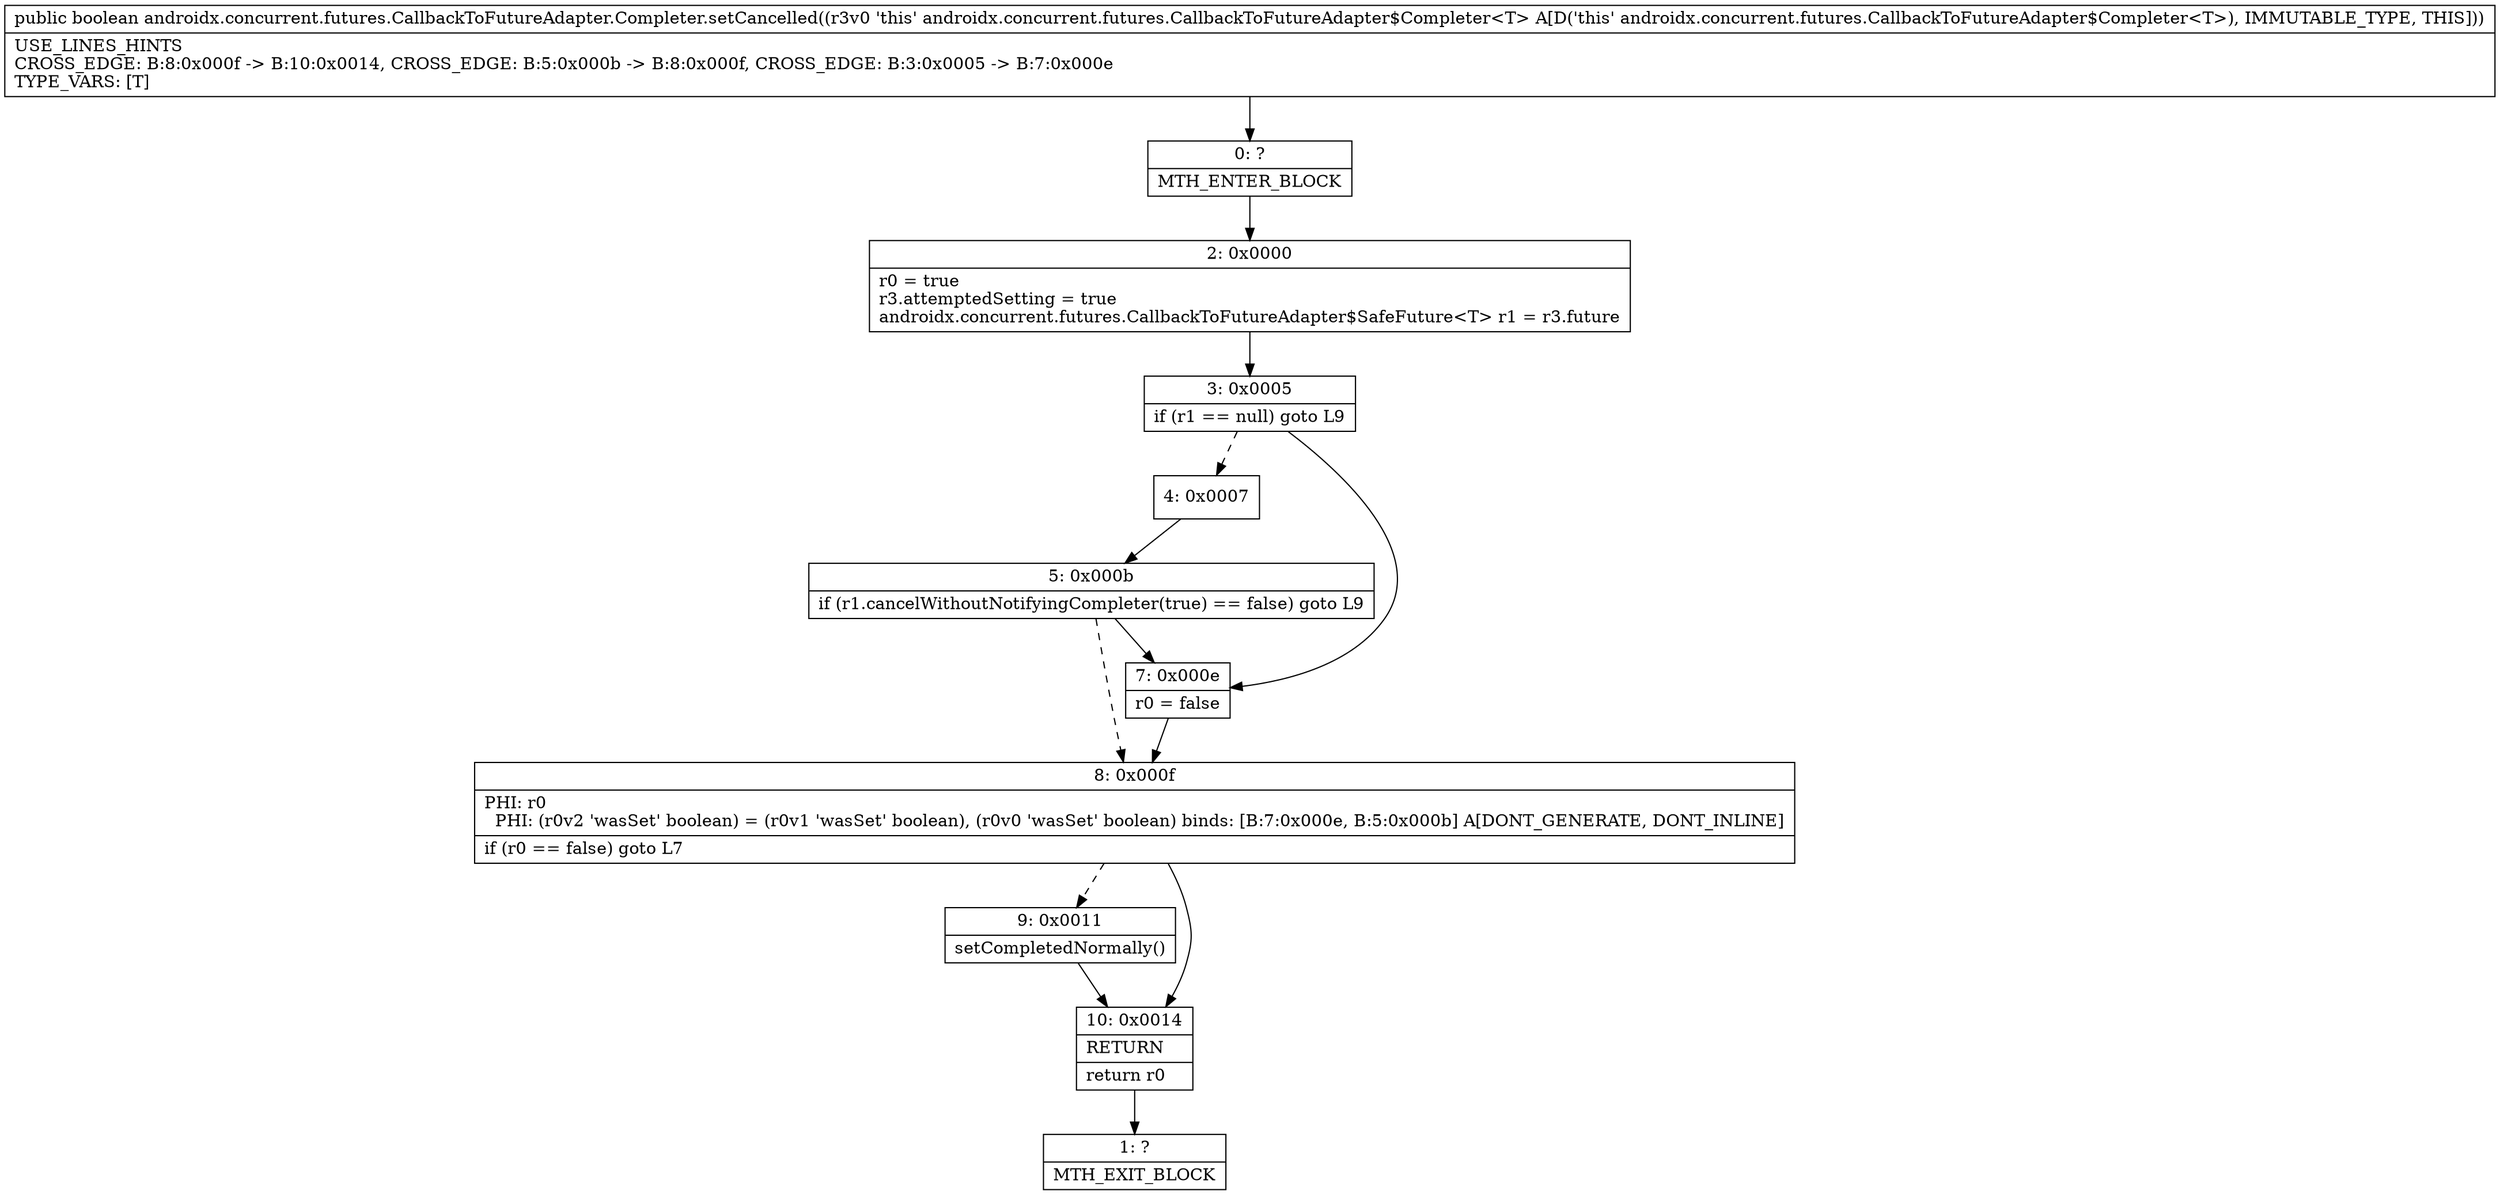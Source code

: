 digraph "CFG forandroidx.concurrent.futures.CallbackToFutureAdapter.Completer.setCancelled()Z" {
Node_0 [shape=record,label="{0\:\ ?|MTH_ENTER_BLOCK\l}"];
Node_2 [shape=record,label="{2\:\ 0x0000|r0 = true\lr3.attemptedSetting = true\landroidx.concurrent.futures.CallbackToFutureAdapter$SafeFuture\<T\> r1 = r3.future\l}"];
Node_3 [shape=record,label="{3\:\ 0x0005|if (r1 == null) goto L9\l}"];
Node_4 [shape=record,label="{4\:\ 0x0007}"];
Node_5 [shape=record,label="{5\:\ 0x000b|if (r1.cancelWithoutNotifyingCompleter(true) == false) goto L9\l}"];
Node_8 [shape=record,label="{8\:\ 0x000f|PHI: r0 \l  PHI: (r0v2 'wasSet' boolean) = (r0v1 'wasSet' boolean), (r0v0 'wasSet' boolean) binds: [B:7:0x000e, B:5:0x000b] A[DONT_GENERATE, DONT_INLINE]\l|if (r0 == false) goto L7\l}"];
Node_9 [shape=record,label="{9\:\ 0x0011|setCompletedNormally()\l}"];
Node_10 [shape=record,label="{10\:\ 0x0014|RETURN\l|return r0\l}"];
Node_1 [shape=record,label="{1\:\ ?|MTH_EXIT_BLOCK\l}"];
Node_7 [shape=record,label="{7\:\ 0x000e|r0 = false\l}"];
MethodNode[shape=record,label="{public boolean androidx.concurrent.futures.CallbackToFutureAdapter.Completer.setCancelled((r3v0 'this' androidx.concurrent.futures.CallbackToFutureAdapter$Completer\<T\> A[D('this' androidx.concurrent.futures.CallbackToFutureAdapter$Completer\<T\>), IMMUTABLE_TYPE, THIS]))  | USE_LINES_HINTS\lCROSS_EDGE: B:8:0x000f \-\> B:10:0x0014, CROSS_EDGE: B:5:0x000b \-\> B:8:0x000f, CROSS_EDGE: B:3:0x0005 \-\> B:7:0x000e\lTYPE_VARS: [T]\l}"];
MethodNode -> Node_0;Node_0 -> Node_2;
Node_2 -> Node_3;
Node_3 -> Node_4[style=dashed];
Node_3 -> Node_7;
Node_4 -> Node_5;
Node_5 -> Node_7;
Node_5 -> Node_8[style=dashed];
Node_8 -> Node_9[style=dashed];
Node_8 -> Node_10;
Node_9 -> Node_10;
Node_10 -> Node_1;
Node_7 -> Node_8;
}

